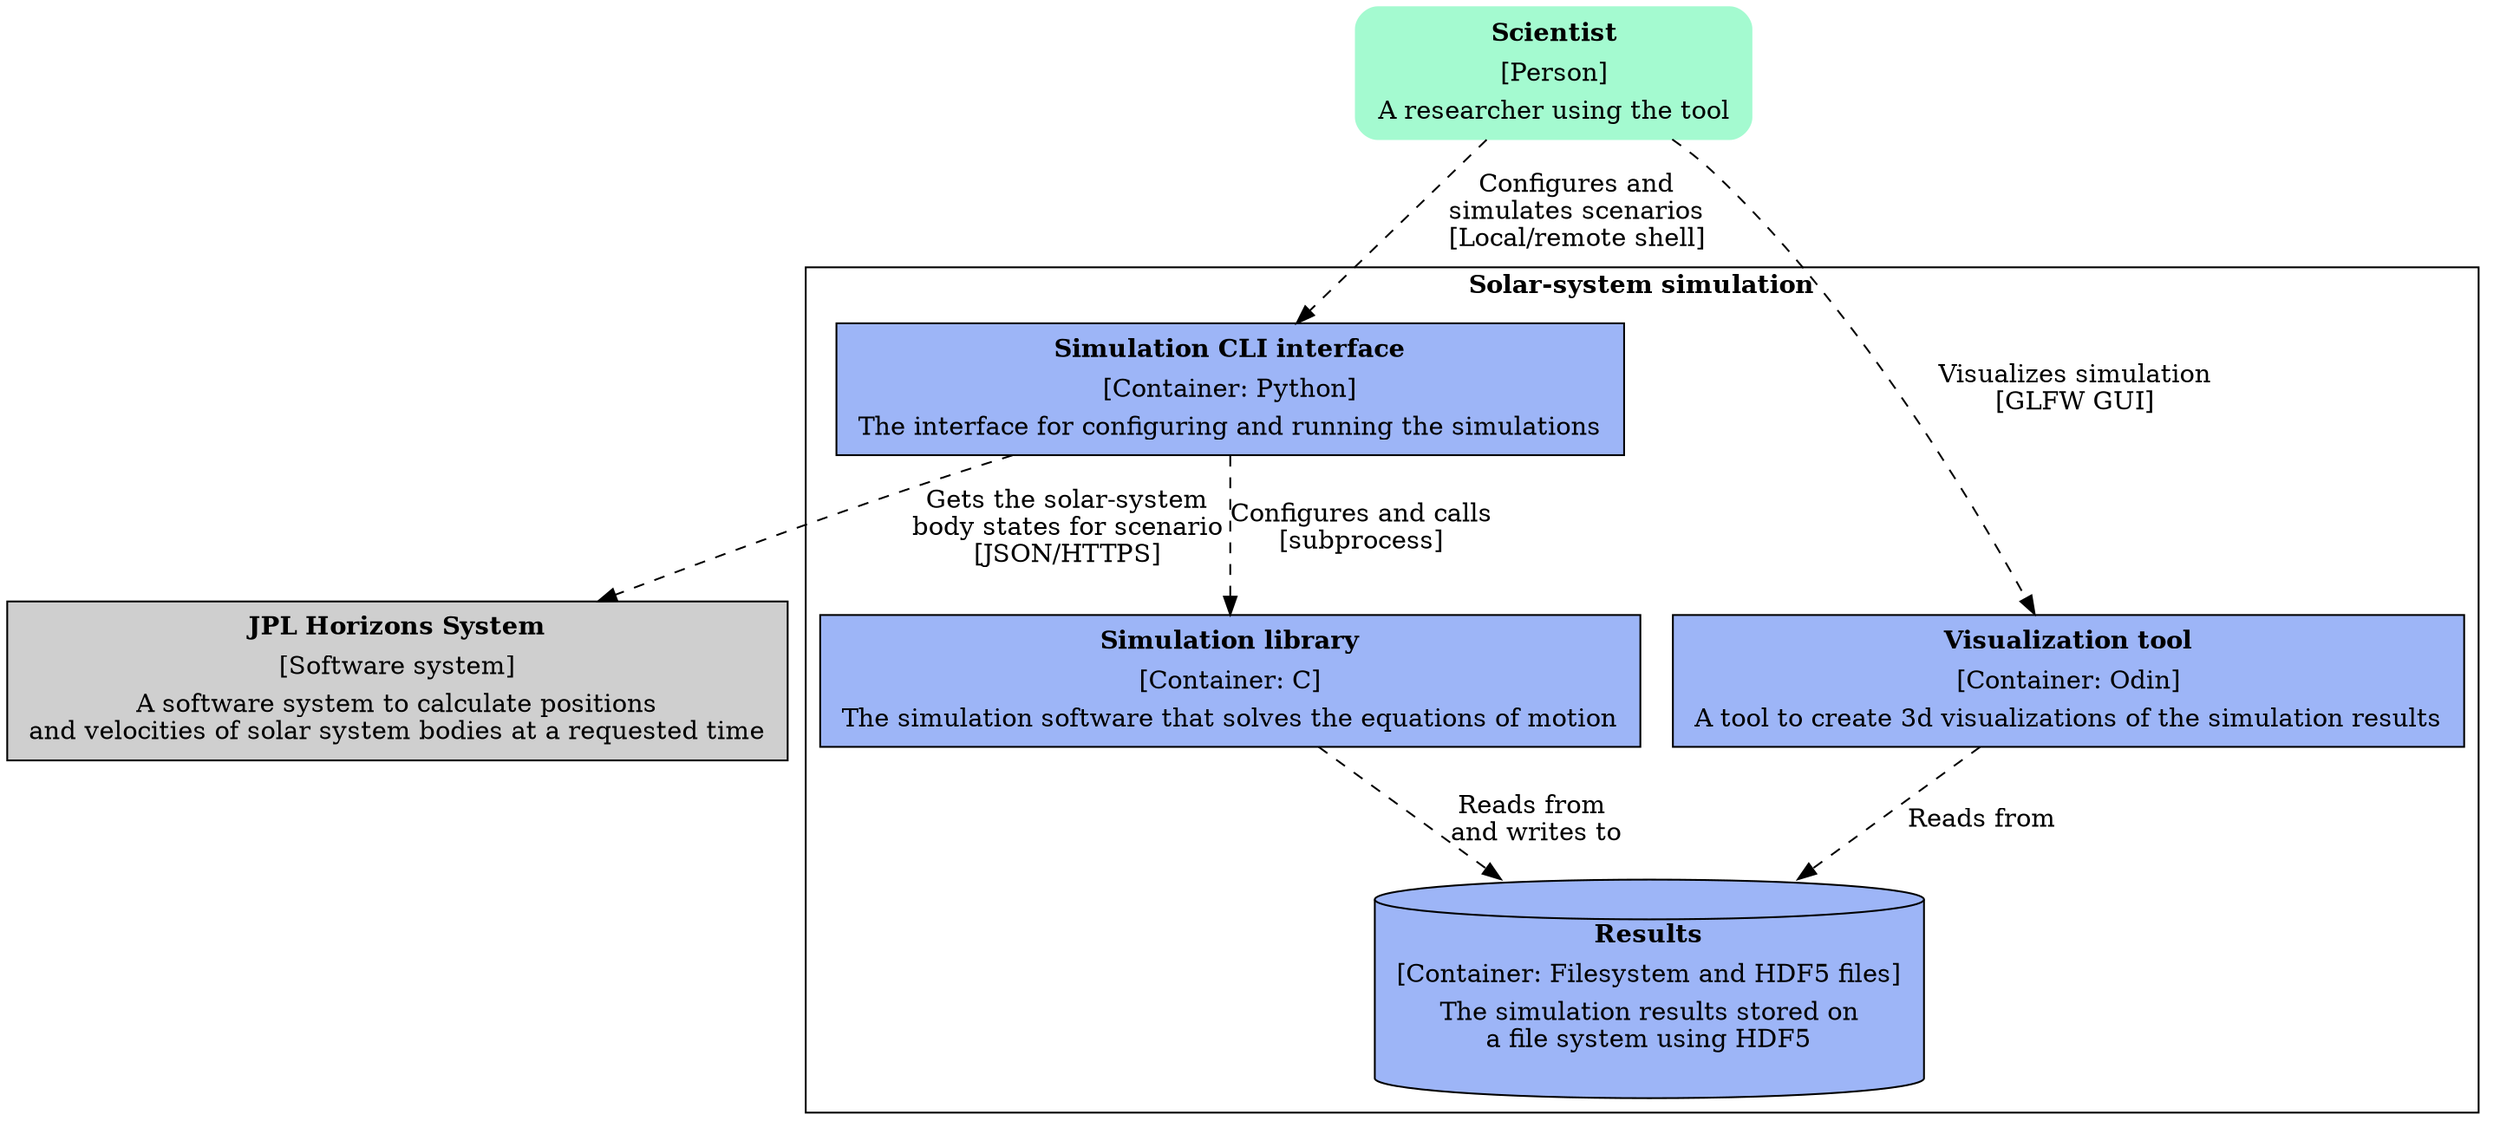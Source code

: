 digraph iterative{
    rankdir="TB";
    dpi=300;
    edge [ style=dashed ];
    node[
        shape = rect
        style = "filled, rounded"
        color = "#a4fad0"
    ];
    user [
        label=<
            <table border="0" cellborder="0">
                <tr> <td><b>Scientist</b></td> </tr>
                <tr> <td>[Person]</td> </tr>
                <tr> <td>A researcher using the tool</td> </tr>
            </table>
        >
    ]
    node[
        shape = rect
        style = filled
        fillcolor = "#9db5f7"
        color = "black"
    ];
    subgraph cluster_software {
        label=<<b>Solar-system simulation</b>>
        // style = "dashed"
        cli [
            label=<
                <table border="0" cellborder="0">
                    <tr> <td><b>Simulation CLI interface</b></td> </tr>
                    <tr> <td>[Container: Python]</td> </tr>
                    <tr> <td>The interface for configuring and running the simulations</td> </tr>
                </table>
            >
        ]
        lib [
            label=<
                <table border="0" cellborder="0">
                    <tr> <td><b>Simulation library</b></td> </tr>
                    <tr> <td>[Container: C]</td> </tr>
                    <tr> <td>The simulation software that solves the equations of motion</td> </tr>
                </table>
            >
        ]
        vis [
            label=<
                <table border="0" cellborder="0">
                    <tr> <td><b>Visualization tool</b></td> </tr>
                    <tr> <td>[Container: Odin]</td> </tr>
                    <tr> <td>A tool to create 3d visualizations of the simulation results</td> </tr>
                </table>
            >
        ]
        storage [
            shape = cylinder
            label=<
                <table border="0" cellborder="0">
                    <tr> <td><b>Results</b></td> </tr>
                    <tr> <td>[Container: Filesystem and HDF5 files]</td> </tr>
                    <tr> <td>The simulation results stored on<br/>a file system using HDF5</td> </tr>
                </table>
            >
        ]
    }
    node[
        shape = rect
        style = filled
        fillcolor = "#cfcfcf"
        color = "black"
    ];
    horizons [
        label=<
            <table border="0" cellborder="0">
                <tr> <td><b>JPL Horizons System</b></td> </tr>
                <tr> <td>[Software system]</td> </tr>
                <tr> <td>A software system to calculate positions<br/>and velocities of solar system bodies at a requested time</td> </tr>
            </table>
        >
    ]
    user -> cli [label="Configures and\nsimulates scenarios\n[Local/remote shell]"]
    cli -> horizons [label="Gets the solar-system\nbody states for scenario\n[JSON/HTTPS]"]
    cli -> lib [label="Configures and calls\n[subprocess]"]
    lib -> storage [label="Reads from \nand writes to"]
    vis -> storage [label="Reads from"]
    user -> vis [label="Visualizes simulation\n[GLFW GUI]"]
}
